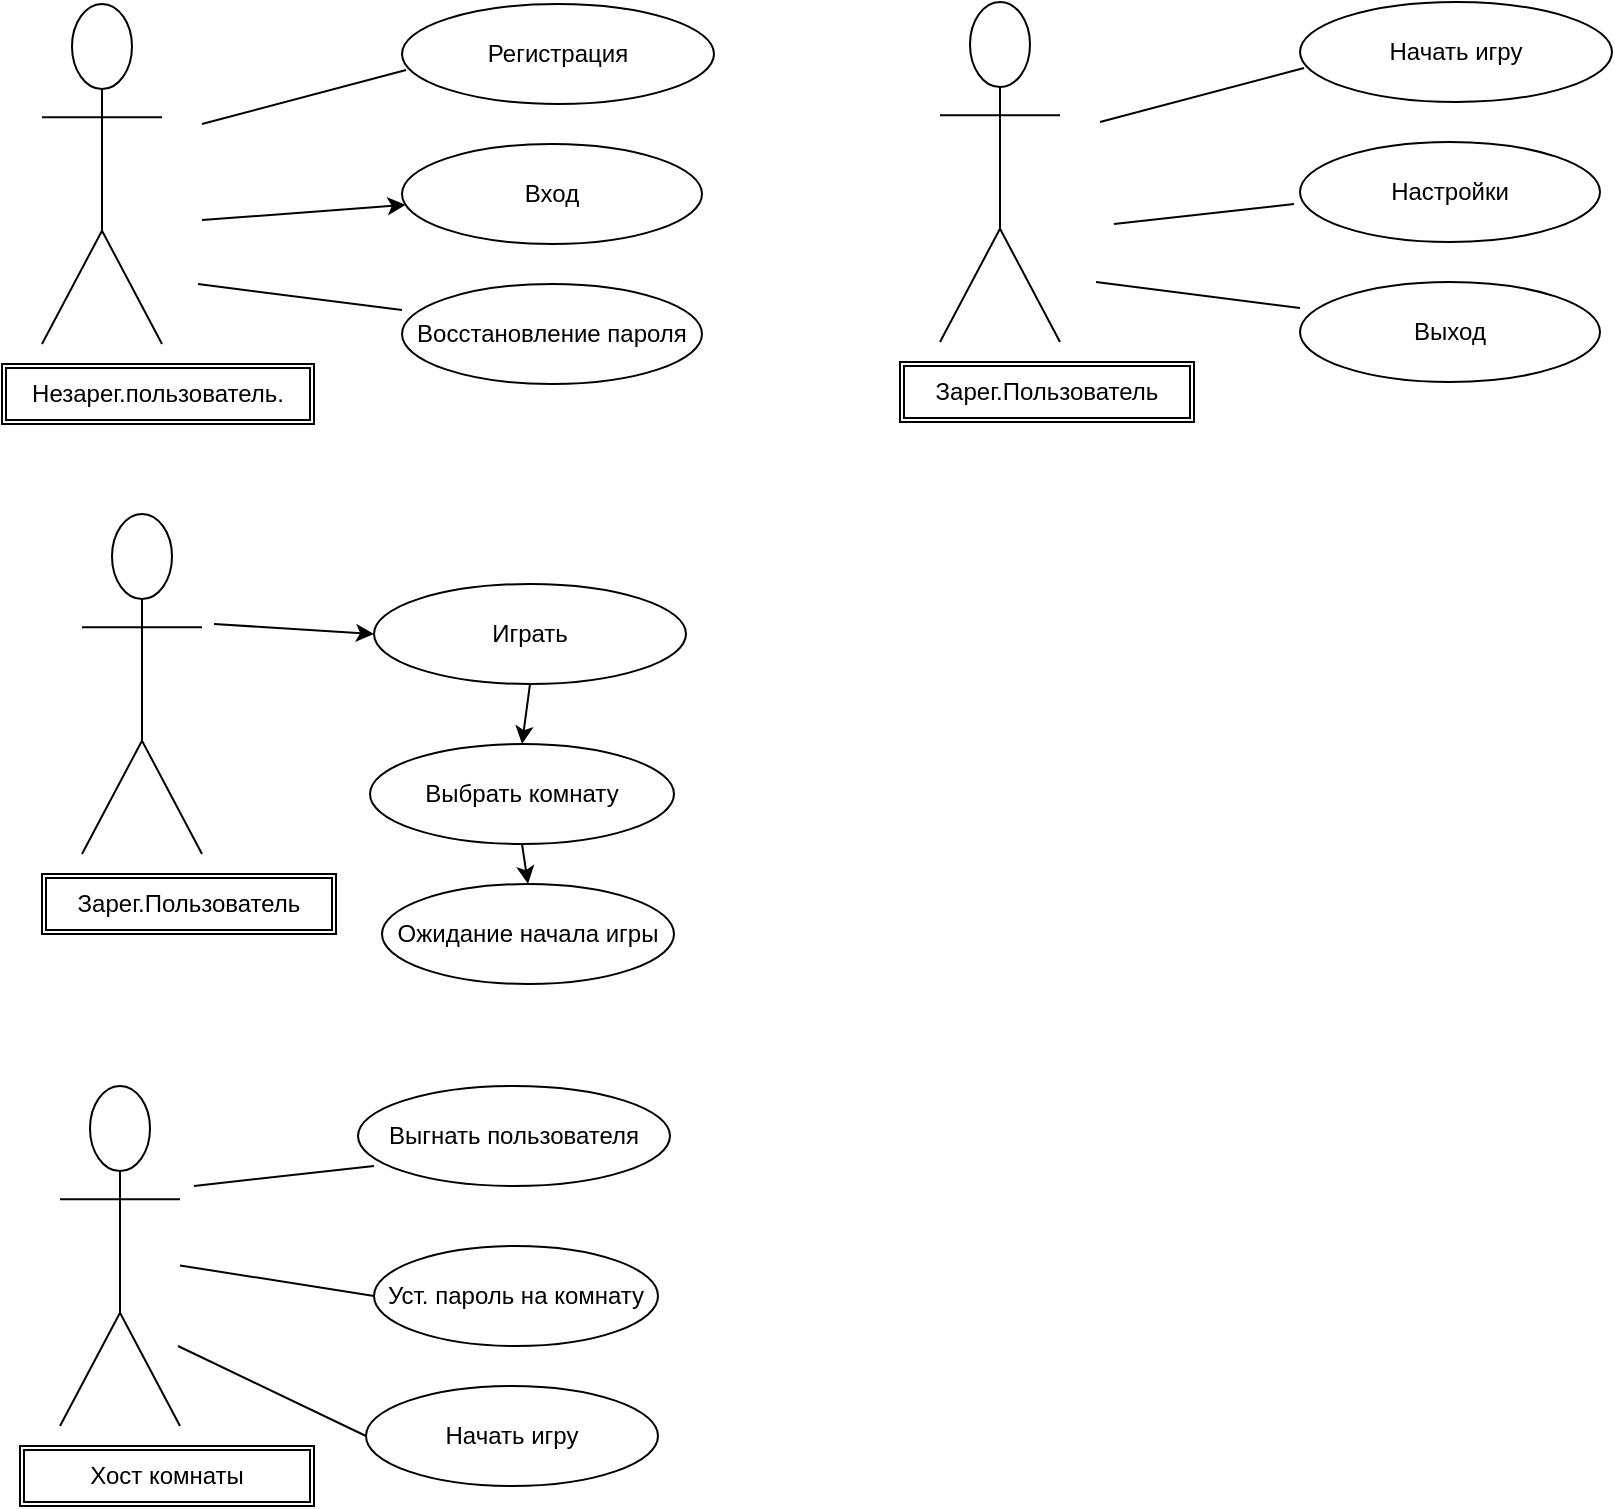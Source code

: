 <mxfile version="20.8.23" type="github">
  <diagram name="Страница 1" id="ezIfJL-Oxr7-KRxQ4rjS">
    <mxGraphModel dx="1057" dy="603" grid="1" gridSize="10" guides="1" tooltips="1" connect="1" arrows="1" fold="1" page="1" pageScale="1" pageWidth="827" pageHeight="1169" math="0" shadow="0">
      <root>
        <mxCell id="0" />
        <mxCell id="1" parent="0" />
        <mxCell id="zjCN0wRXUbvmRcvVo_0E-1" value="Actor" style="shape=umlActor;verticalLabelPosition=bottom;verticalAlign=top;html=1;outlineConnect=0;" vertex="1" parent="1">
          <mxGeometry x="34" y="120" width="60" height="170" as="geometry" />
        </mxCell>
        <mxCell id="zjCN0wRXUbvmRcvVo_0E-3" value="Регистрация" style="ellipse;whiteSpace=wrap;html=1;" vertex="1" parent="1">
          <mxGeometry x="214" y="120" width="156" height="50" as="geometry" />
        </mxCell>
        <mxCell id="zjCN0wRXUbvmRcvVo_0E-4" value="Вход" style="ellipse;whiteSpace=wrap;html=1;" vertex="1" parent="1">
          <mxGeometry x="214" y="190" width="150" height="50" as="geometry" />
        </mxCell>
        <mxCell id="zjCN0wRXUbvmRcvVo_0E-5" value="Восстановление пароля" style="ellipse;whiteSpace=wrap;html=1;" vertex="1" parent="1">
          <mxGeometry x="214" y="260" width="150" height="50" as="geometry" />
        </mxCell>
        <mxCell id="zjCN0wRXUbvmRcvVo_0E-9" value="" style="endArrow=classic;html=1;rounded=0;" edge="1" parent="1" target="zjCN0wRXUbvmRcvVo_0E-4">
          <mxGeometry width="50" height="50" relative="1" as="geometry">
            <mxPoint x="114" y="228" as="sourcePoint" />
            <mxPoint x="216" y="190" as="targetPoint" />
          </mxGeometry>
        </mxCell>
        <mxCell id="zjCN0wRXUbvmRcvVo_0E-11" value="" style="endArrow=none;html=1;rounded=0;entryX=0.013;entryY=0.66;entryDx=0;entryDy=0;entryPerimeter=0;" edge="1" parent="1" target="zjCN0wRXUbvmRcvVo_0E-3">
          <mxGeometry width="50" height="50" relative="1" as="geometry">
            <mxPoint x="114" y="180" as="sourcePoint" />
            <mxPoint x="344" y="280" as="targetPoint" />
          </mxGeometry>
        </mxCell>
        <mxCell id="zjCN0wRXUbvmRcvVo_0E-13" value="" style="endArrow=none;html=1;rounded=0;entryX=0.013;entryY=0.66;entryDx=0;entryDy=0;entryPerimeter=0;" edge="1" parent="1">
          <mxGeometry width="50" height="50" relative="1" as="geometry">
            <mxPoint x="112" y="260" as="sourcePoint" />
            <mxPoint x="214" y="273" as="targetPoint" />
          </mxGeometry>
        </mxCell>
        <mxCell id="zjCN0wRXUbvmRcvVo_0E-19" value="Незарег.пользователь." style="shape=ext;double=1;rounded=0;whiteSpace=wrap;html=1;" vertex="1" parent="1">
          <mxGeometry x="14" y="300" width="156" height="30" as="geometry" />
        </mxCell>
        <mxCell id="zjCN0wRXUbvmRcvVo_0E-20" value="Actor" style="shape=umlActor;verticalLabelPosition=bottom;verticalAlign=top;html=1;outlineConnect=0;" vertex="1" parent="1">
          <mxGeometry x="483" y="119" width="60" height="170" as="geometry" />
        </mxCell>
        <mxCell id="zjCN0wRXUbvmRcvVo_0E-21" value="Начать игру" style="ellipse;whiteSpace=wrap;html=1;" vertex="1" parent="1">
          <mxGeometry x="663" y="119" width="156" height="50" as="geometry" />
        </mxCell>
        <mxCell id="zjCN0wRXUbvmRcvVo_0E-22" value="Настройки" style="ellipse;whiteSpace=wrap;html=1;" vertex="1" parent="1">
          <mxGeometry x="663" y="189" width="150" height="50" as="geometry" />
        </mxCell>
        <mxCell id="zjCN0wRXUbvmRcvVo_0E-23" value="Выход" style="ellipse;whiteSpace=wrap;html=1;" vertex="1" parent="1">
          <mxGeometry x="663" y="259" width="150" height="50" as="geometry" />
        </mxCell>
        <mxCell id="zjCN0wRXUbvmRcvVo_0E-25" value="" style="endArrow=none;html=1;rounded=0;entryX=0.013;entryY=0.66;entryDx=0;entryDy=0;entryPerimeter=0;" edge="1" parent="1" target="zjCN0wRXUbvmRcvVo_0E-21">
          <mxGeometry width="50" height="50" relative="1" as="geometry">
            <mxPoint x="563" y="179" as="sourcePoint" />
            <mxPoint x="793" y="279" as="targetPoint" />
          </mxGeometry>
        </mxCell>
        <mxCell id="zjCN0wRXUbvmRcvVo_0E-26" value="" style="endArrow=none;html=1;rounded=0;entryX=0.013;entryY=0.66;entryDx=0;entryDy=0;entryPerimeter=0;" edge="1" parent="1">
          <mxGeometry width="50" height="50" relative="1" as="geometry">
            <mxPoint x="561" y="259" as="sourcePoint" />
            <mxPoint x="663" y="272" as="targetPoint" />
          </mxGeometry>
        </mxCell>
        <mxCell id="zjCN0wRXUbvmRcvVo_0E-27" value="Зарег.Пользователь" style="shape=ext;double=1;rounded=0;whiteSpace=wrap;html=1;" vertex="1" parent="1">
          <mxGeometry x="463" y="299" width="147" height="30" as="geometry" />
        </mxCell>
        <mxCell id="zjCN0wRXUbvmRcvVo_0E-29" value="" style="endArrow=none;html=1;rounded=0;" edge="1" parent="1">
          <mxGeometry width="50" height="50" relative="1" as="geometry">
            <mxPoint x="570" y="230" as="sourcePoint" />
            <mxPoint x="660" y="220" as="targetPoint" />
          </mxGeometry>
        </mxCell>
        <mxCell id="zjCN0wRXUbvmRcvVo_0E-32" value="Actor" style="shape=umlActor;verticalLabelPosition=bottom;verticalAlign=top;html=1;outlineConnect=0;" vertex="1" parent="1">
          <mxGeometry x="54" y="375" width="60" height="170" as="geometry" />
        </mxCell>
        <mxCell id="zjCN0wRXUbvmRcvVo_0E-33" value="Зарег.Пользователь" style="shape=ext;double=1;rounded=0;whiteSpace=wrap;html=1;" vertex="1" parent="1">
          <mxGeometry x="34" y="555" width="147" height="30" as="geometry" />
        </mxCell>
        <mxCell id="zjCN0wRXUbvmRcvVo_0E-34" value="Играть" style="ellipse;whiteSpace=wrap;html=1;" vertex="1" parent="1">
          <mxGeometry x="200" y="410" width="156" height="50" as="geometry" />
        </mxCell>
        <mxCell id="zjCN0wRXUbvmRcvVo_0E-36" value="" style="endArrow=classic;html=1;rounded=0;entryX=0;entryY=0.5;entryDx=0;entryDy=0;" edge="1" parent="1" target="zjCN0wRXUbvmRcvVo_0E-34">
          <mxGeometry width="50" height="50" relative="1" as="geometry">
            <mxPoint x="120" y="430" as="sourcePoint" />
            <mxPoint x="390" y="510" as="targetPoint" />
          </mxGeometry>
        </mxCell>
        <mxCell id="zjCN0wRXUbvmRcvVo_0E-37" value="Выбрать комнату" style="ellipse;whiteSpace=wrap;html=1;" vertex="1" parent="1">
          <mxGeometry x="198" y="490" width="152" height="50" as="geometry" />
        </mxCell>
        <mxCell id="zjCN0wRXUbvmRcvVo_0E-38" value="" style="endArrow=classic;html=1;rounded=0;exitX=0.5;exitY=1;exitDx=0;exitDy=0;entryX=0.5;entryY=0;entryDx=0;entryDy=0;" edge="1" parent="1" source="zjCN0wRXUbvmRcvVo_0E-34" target="zjCN0wRXUbvmRcvVo_0E-37">
          <mxGeometry width="50" height="50" relative="1" as="geometry">
            <mxPoint x="340" y="560" as="sourcePoint" />
            <mxPoint x="390" y="510" as="targetPoint" />
          </mxGeometry>
        </mxCell>
        <mxCell id="zjCN0wRXUbvmRcvVo_0E-40" value="Ожидание начала игры" style="ellipse;whiteSpace=wrap;html=1;" vertex="1" parent="1">
          <mxGeometry x="204" y="560" width="146" height="50" as="geometry" />
        </mxCell>
        <mxCell id="zjCN0wRXUbvmRcvVo_0E-41" value="" style="endArrow=classic;html=1;rounded=0;exitX=0.5;exitY=1;exitDx=0;exitDy=0;entryX=0.5;entryY=0;entryDx=0;entryDy=0;" edge="1" parent="1" source="zjCN0wRXUbvmRcvVo_0E-37" target="zjCN0wRXUbvmRcvVo_0E-40">
          <mxGeometry width="50" height="50" relative="1" as="geometry">
            <mxPoint x="340" y="560" as="sourcePoint" />
            <mxPoint x="390" y="510" as="targetPoint" />
          </mxGeometry>
        </mxCell>
        <mxCell id="zjCN0wRXUbvmRcvVo_0E-43" value="Actor" style="shape=umlActor;verticalLabelPosition=bottom;verticalAlign=top;html=1;outlineConnect=0;" vertex="1" parent="1">
          <mxGeometry x="43" y="661" width="60" height="170" as="geometry" />
        </mxCell>
        <mxCell id="zjCN0wRXUbvmRcvVo_0E-44" value="Хост комнаты" style="shape=ext;double=1;rounded=0;whiteSpace=wrap;html=1;" vertex="1" parent="1">
          <mxGeometry x="23" y="841" width="147" height="30" as="geometry" />
        </mxCell>
        <mxCell id="zjCN0wRXUbvmRcvVo_0E-45" value="Выгнать пользователя" style="ellipse;whiteSpace=wrap;html=1;" vertex="1" parent="1">
          <mxGeometry x="192" y="661" width="156" height="50" as="geometry" />
        </mxCell>
        <mxCell id="zjCN0wRXUbvmRcvVo_0E-46" value="Уст. пароль на комнату" style="ellipse;whiteSpace=wrap;html=1;" vertex="1" parent="1">
          <mxGeometry x="200" y="741" width="142" height="50" as="geometry" />
        </mxCell>
        <mxCell id="zjCN0wRXUbvmRcvVo_0E-48" value="Начать игру" style="ellipse;whiteSpace=wrap;html=1;" vertex="1" parent="1">
          <mxGeometry x="196" y="811" width="146" height="50" as="geometry" />
        </mxCell>
        <mxCell id="zjCN0wRXUbvmRcvVo_0E-50" value="" style="endArrow=none;html=1;rounded=0;" edge="1" parent="1">
          <mxGeometry width="50" height="50" relative="1" as="geometry">
            <mxPoint x="110" y="711" as="sourcePoint" />
            <mxPoint x="200" y="701" as="targetPoint" />
          </mxGeometry>
        </mxCell>
        <mxCell id="zjCN0wRXUbvmRcvVo_0E-51" value="" style="endArrow=none;html=1;rounded=0;entryX=0;entryY=0.5;entryDx=0;entryDy=0;" edge="1" parent="1" source="zjCN0wRXUbvmRcvVo_0E-43" target="zjCN0wRXUbvmRcvVo_0E-46">
          <mxGeometry width="50" height="50" relative="1" as="geometry">
            <mxPoint x="340" y="731" as="sourcePoint" />
            <mxPoint x="390" y="681" as="targetPoint" />
          </mxGeometry>
        </mxCell>
        <mxCell id="zjCN0wRXUbvmRcvVo_0E-52" value="" style="endArrow=none;html=1;rounded=0;entryX=0;entryY=0.5;entryDx=0;entryDy=0;" edge="1" parent="1" target="zjCN0wRXUbvmRcvVo_0E-48">
          <mxGeometry width="50" height="50" relative="1" as="geometry">
            <mxPoint x="102" y="791" as="sourcePoint" />
            <mxPoint x="192" y="781" as="targetPoint" />
          </mxGeometry>
        </mxCell>
      </root>
    </mxGraphModel>
  </diagram>
</mxfile>
